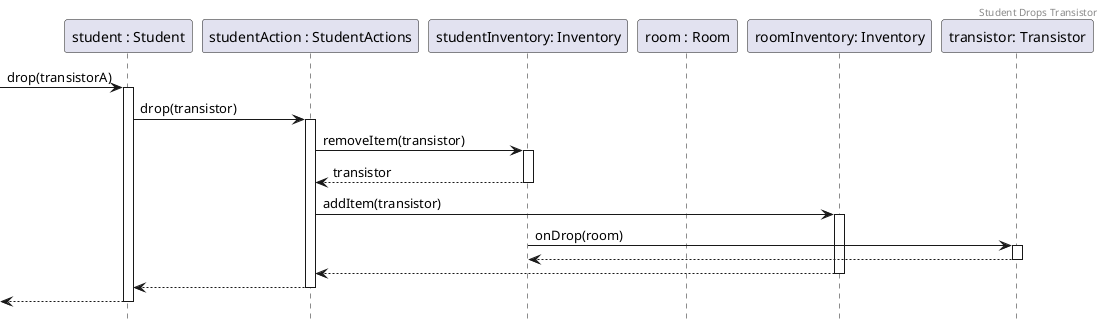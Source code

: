 @startuml StudentDropsTransistor
header Student Drops Transistor
hide footbox

participant student as "student : Student"
participant actions as "studentAction : StudentActions"
participant inv as "studentInventory: Inventory"
participant room as "room : Room"
participant invR as "roomInventory: Inventory"
participant t1 as "transistor: Transistor"

-> student ++ : drop(transistorA)
student -> actions ++ : drop(transistor)

actions -> inv++: removeItem(transistor)
return transistor

' egy jogos kerdes hogy az item onDropja-t a removeItem az actorbol vagy
' az addItem a roomba hivja, itt <- ez

actions -> invR++: addItem(transistor)
    inv -> t1 ++ : onDrop(room)
    ' transistor sets own loaction here
    return
return

return
return

@enduml